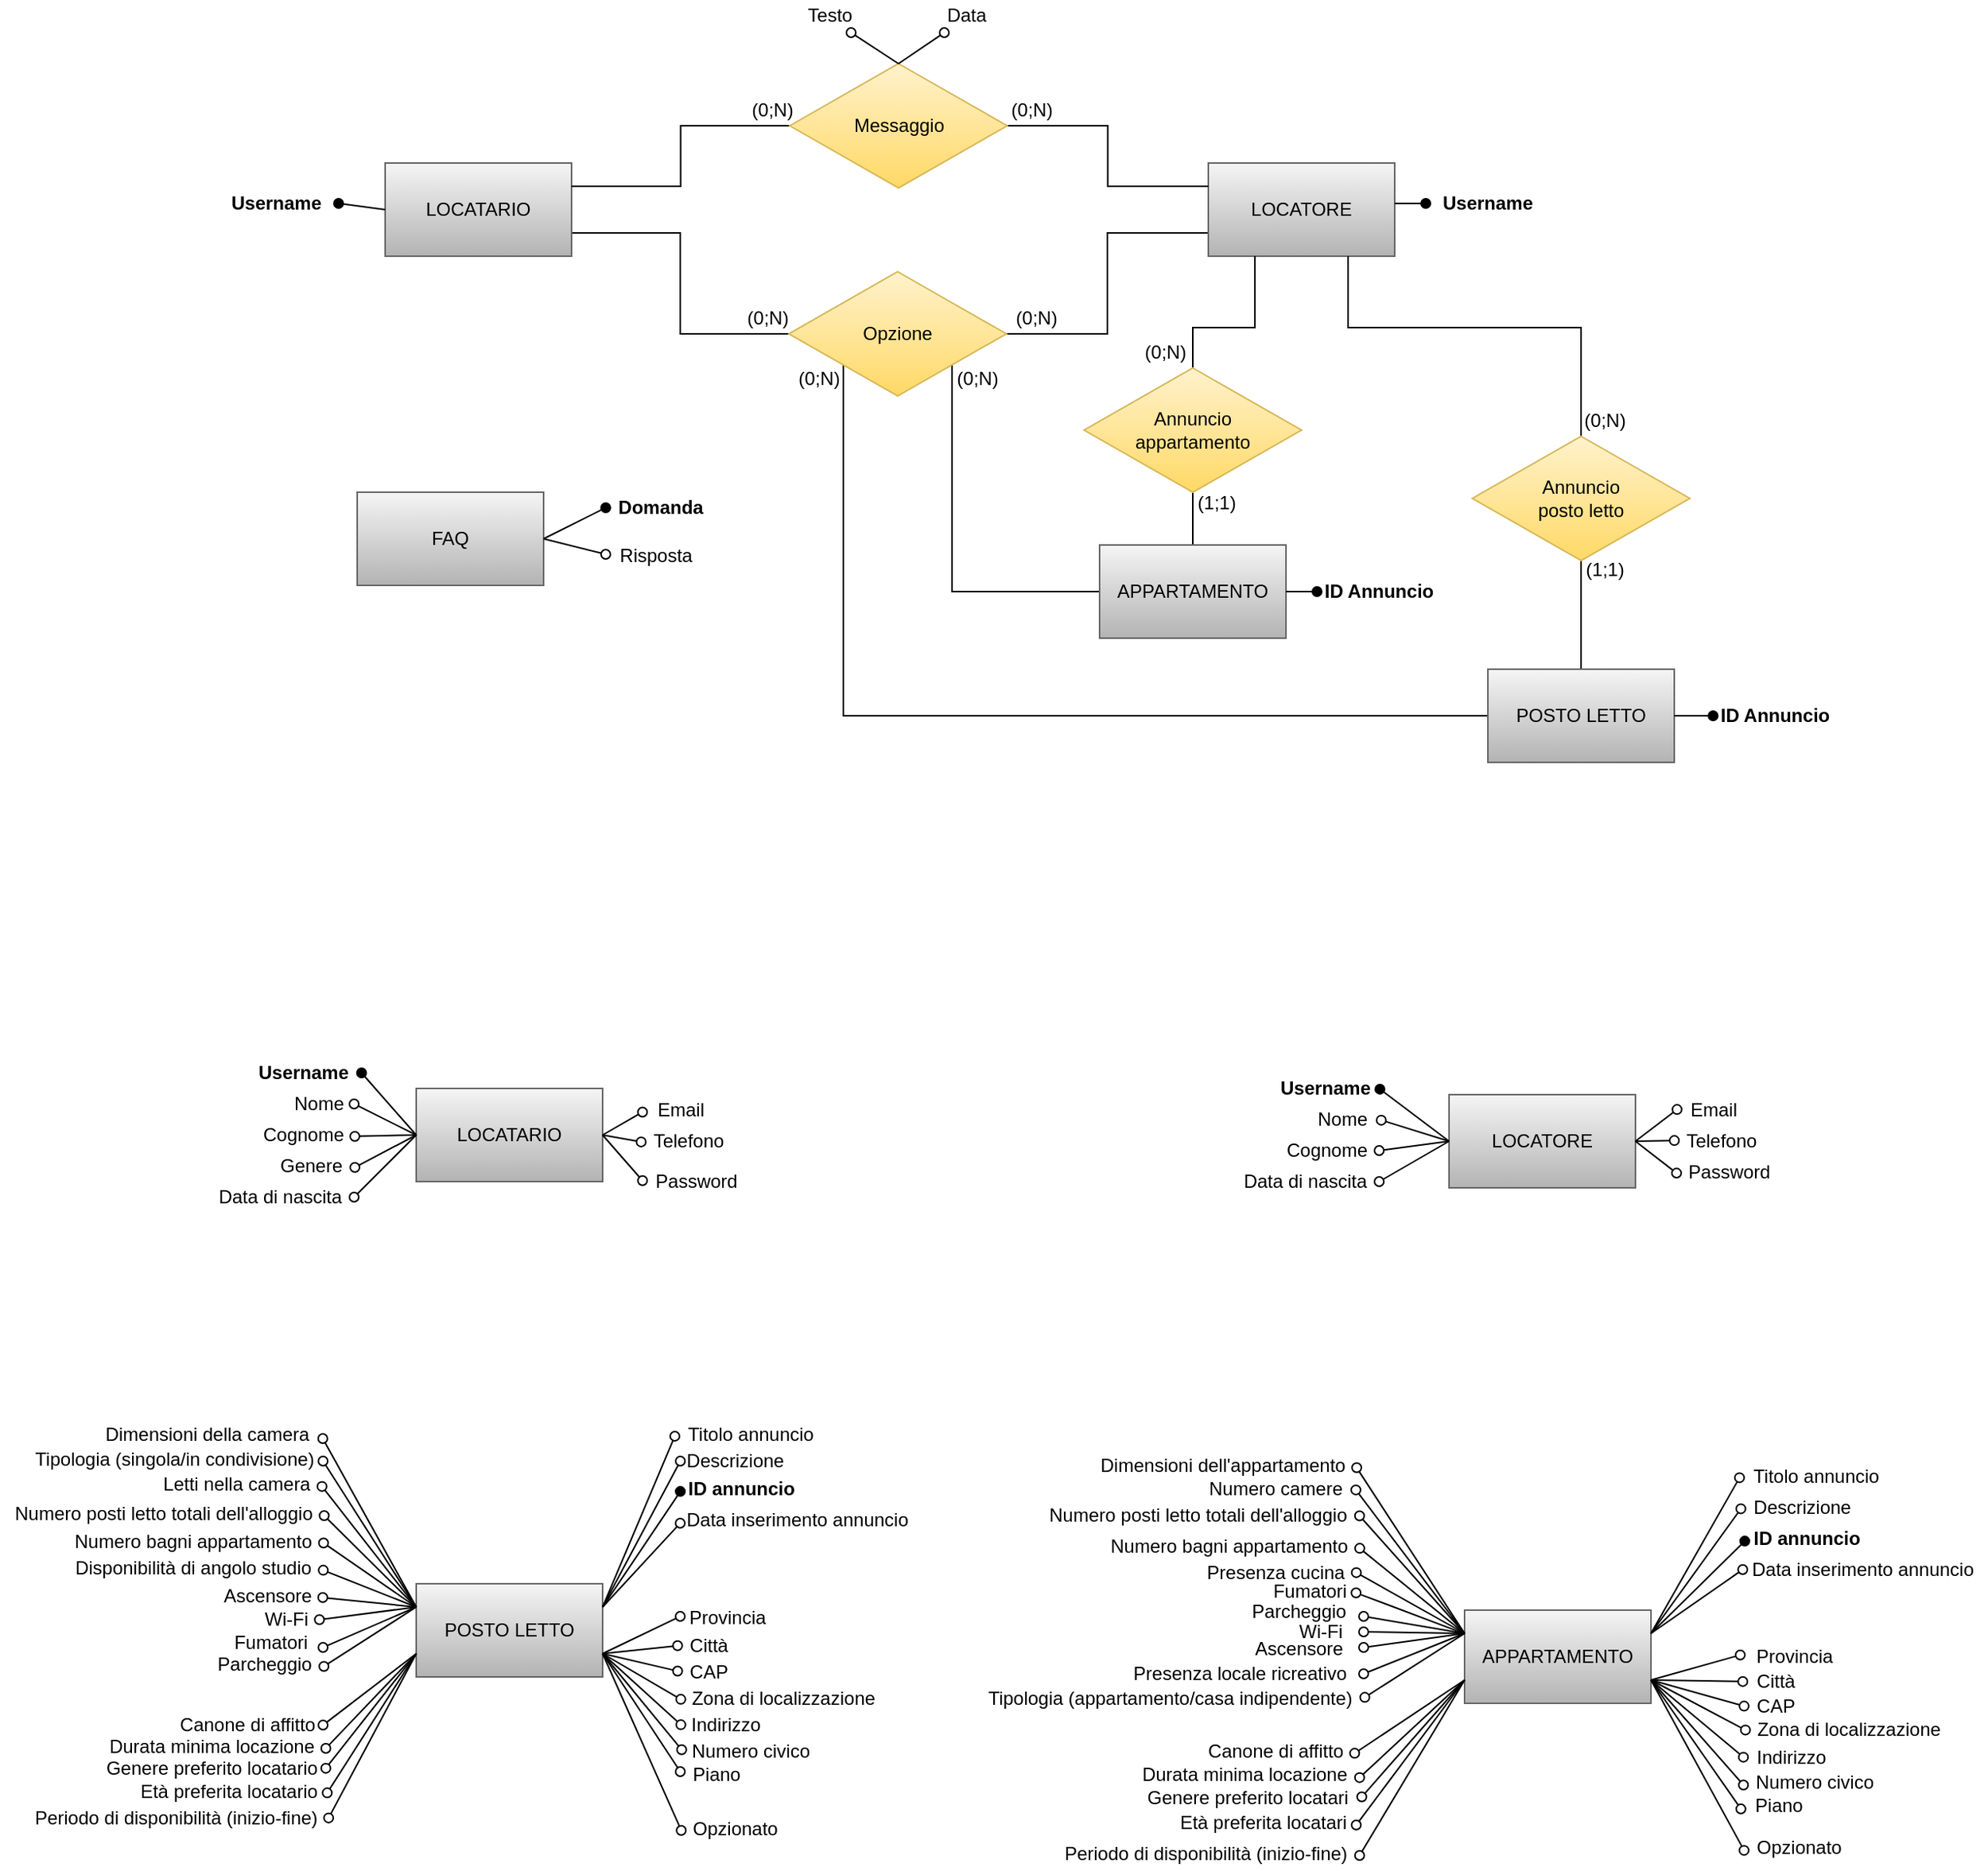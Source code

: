 <mxfile version="17.4.2" type="device"><diagram id="O3zKpDQ2nNEQrpeJruWH" name="Pagina-1"><mxGraphModel dx="4246" dy="725" grid="1" gridSize="10" guides="1" tooltips="1" connect="1" arrows="1" fold="1" page="1" pageScale="1" pageWidth="3300" pageHeight="4681" math="0" shadow="0"><root><mxCell id="0"/><mxCell id="1" parent="0"/><mxCell id="C7hE1TcIRQqq_KR0mx07-32" style="edgeStyle=orthogonalEdgeStyle;rounded=0;orthogonalLoop=1;jettySize=auto;html=1;entryX=0;entryY=0.5;entryDx=0;entryDy=0;endArrow=none;endFill=0;exitX=1;exitY=0.75;exitDx=0;exitDy=0;" parent="1" source="C7hE1TcIRQqq_KR0mx07-1" target="C7hE1TcIRQqq_KR0mx07-29" edge="1"><mxGeometry relative="1" as="geometry"/></mxCell><mxCell id="C7hE1TcIRQqq_KR0mx07-1" value="LOCATARIO" style="rounded=0;whiteSpace=wrap;html=1;fillColor=#f5f5f5;gradientColor=#b3b3b3;strokeColor=#666666;" parent="1" vertex="1"><mxGeometry x="-1360" y="594" width="120" height="60" as="geometry"/></mxCell><mxCell id="C7hE1TcIRQqq_KR0mx07-3" value="" style="endArrow=oval;html=1;rounded=0;exitX=0;exitY=0.5;exitDx=0;exitDy=0;endFill=1;" parent="1" source="C7hE1TcIRQqq_KR0mx07-1" edge="1"><mxGeometry width="50" height="50" relative="1" as="geometry"><mxPoint x="-1480" y="730" as="sourcePoint"/><mxPoint x="-1390" y="620" as="targetPoint"/></mxGeometry></mxCell><mxCell id="C7hE1TcIRQqq_KR0mx07-4" value="Username" style="text;html=1;strokeColor=none;fillColor=none;align=center;verticalAlign=middle;whiteSpace=wrap;rounded=0;fontStyle=1" parent="1" vertex="1"><mxGeometry x="-1460" y="605" width="60" height="30" as="geometry"/></mxCell><mxCell id="C7hE1TcIRQqq_KR0mx07-30" style="edgeStyle=orthogonalEdgeStyle;rounded=0;orthogonalLoop=1;jettySize=auto;html=1;entryX=1;entryY=0.5;entryDx=0;entryDy=0;endArrow=none;endFill=0;exitX=0;exitY=0.75;exitDx=0;exitDy=0;" parent="1" source="C7hE1TcIRQqq_KR0mx07-7" target="C7hE1TcIRQqq_KR0mx07-29" edge="1"><mxGeometry relative="1" as="geometry"/></mxCell><mxCell id="C7hE1TcIRQqq_KR0mx07-7" value="LOCATORE" style="rounded=0;whiteSpace=wrap;html=1;fillColor=#f5f5f5;gradientColor=#b3b3b3;strokeColor=#666666;" parent="1" vertex="1"><mxGeometry x="-830" y="594" width="120" height="60" as="geometry"/></mxCell><mxCell id="C7hE1TcIRQqq_KR0mx07-40" style="edgeStyle=orthogonalEdgeStyle;rounded=0;orthogonalLoop=1;jettySize=auto;html=1;entryX=0.5;entryY=1;entryDx=0;entryDy=0;endArrow=none;endFill=0;" parent="1" source="C7hE1TcIRQqq_KR0mx07-8" target="C7hE1TcIRQqq_KR0mx07-38" edge="1"><mxGeometry relative="1" as="geometry"/></mxCell><mxCell id="C7hE1TcIRQqq_KR0mx07-57" style="edgeStyle=orthogonalEdgeStyle;rounded=0;orthogonalLoop=1;jettySize=auto;html=1;entryX=1;entryY=1;entryDx=0;entryDy=0;endArrow=none;endFill=0;" parent="1" source="C7hE1TcIRQqq_KR0mx07-8" target="C7hE1TcIRQqq_KR0mx07-29" edge="1"><mxGeometry relative="1" as="geometry"/></mxCell><mxCell id="C7hE1TcIRQqq_KR0mx07-8" value="APPARTAMENTO" style="rounded=0;whiteSpace=wrap;html=1;fillColor=#f5f5f5;gradientColor=#b3b3b3;strokeColor=#666666;" parent="1" vertex="1"><mxGeometry x="-900" y="840" width="120" height="60" as="geometry"/></mxCell><mxCell id="C7hE1TcIRQqq_KR0mx07-41" style="edgeStyle=orthogonalEdgeStyle;rounded=0;orthogonalLoop=1;jettySize=auto;html=1;entryX=0.5;entryY=1;entryDx=0;entryDy=0;endArrow=none;endFill=0;" parent="1" source="C7hE1TcIRQqq_KR0mx07-9" target="C7hE1TcIRQqq_KR0mx07-39" edge="1"><mxGeometry relative="1" as="geometry"/></mxCell><mxCell id="C7hE1TcIRQqq_KR0mx07-56" style="edgeStyle=orthogonalEdgeStyle;rounded=0;orthogonalLoop=1;jettySize=auto;html=1;entryX=0;entryY=1;entryDx=0;entryDy=0;endArrow=none;endFill=0;" parent="1" source="C7hE1TcIRQqq_KR0mx07-9" target="C7hE1TcIRQqq_KR0mx07-29" edge="1"><mxGeometry relative="1" as="geometry"/></mxCell><mxCell id="C7hE1TcIRQqq_KR0mx07-9" value="POSTO LETTO" style="rounded=0;whiteSpace=wrap;html=1;fillColor=#f5f5f5;gradientColor=#b3b3b3;strokeColor=#666666;" parent="1" vertex="1"><mxGeometry x="-650" y="920" width="120" height="60" as="geometry"/></mxCell><mxCell id="C7hE1TcIRQqq_KR0mx07-11" value="FAQ" style="rounded=0;whiteSpace=wrap;html=1;fillColor=#f5f5f5;gradientColor=#b3b3b3;strokeColor=#666666;" parent="1" vertex="1"><mxGeometry x="-1378" y="806" width="120" height="60" as="geometry"/></mxCell><mxCell id="C7hE1TcIRQqq_KR0mx07-12" value="" style="endArrow=oval;html=1;rounded=0;exitX=1;exitY=0.5;exitDx=0;exitDy=0;endFill=1;" parent="1" edge="1"><mxGeometry width="50" height="50" relative="1" as="geometry"><mxPoint x="-710" y="620" as="sourcePoint"/><mxPoint x="-690" y="620" as="targetPoint"/></mxGeometry></mxCell><mxCell id="C7hE1TcIRQqq_KR0mx07-13" value="Username" style="text;html=1;strokeColor=none;fillColor=none;align=center;verticalAlign=middle;whiteSpace=wrap;rounded=0;fontStyle=1" parent="1" vertex="1"><mxGeometry x="-680" y="605" width="60" height="30" as="geometry"/></mxCell><mxCell id="C7hE1TcIRQqq_KR0mx07-29" value="Opzione" style="rhombus;whiteSpace=wrap;html=1;fillColor=#fff2cc;gradientColor=#ffd966;strokeColor=#d6b656;" parent="1" vertex="1"><mxGeometry x="-1100" y="664" width="140" height="80" as="geometry"/></mxCell><mxCell id="C7hE1TcIRQqq_KR0mx07-43" style="edgeStyle=orthogonalEdgeStyle;rounded=0;orthogonalLoop=1;jettySize=auto;html=1;entryX=0.25;entryY=1;entryDx=0;entryDy=0;endArrow=none;endFill=0;exitX=0.5;exitY=0;exitDx=0;exitDy=0;" parent="1" source="C7hE1TcIRQqq_KR0mx07-38" target="C7hE1TcIRQqq_KR0mx07-7" edge="1"><mxGeometry relative="1" as="geometry"><Array as="points"><mxPoint x="-840" y="700"/><mxPoint x="-800" y="700"/></Array></mxGeometry></mxCell><mxCell id="C7hE1TcIRQqq_KR0mx07-38" value="Annuncio&lt;br&gt;appartamento" style="rhombus;whiteSpace=wrap;html=1;fillColor=#fff2cc;gradientColor=#ffd966;strokeColor=#d6b656;" parent="1" vertex="1"><mxGeometry x="-910" y="726" width="140" height="80" as="geometry"/></mxCell><mxCell id="C7hE1TcIRQqq_KR0mx07-42" style="edgeStyle=orthogonalEdgeStyle;rounded=0;orthogonalLoop=1;jettySize=auto;html=1;entryX=0.75;entryY=1;entryDx=0;entryDy=0;endArrow=none;endFill=0;" parent="1" source="C7hE1TcIRQqq_KR0mx07-39" target="C7hE1TcIRQqq_KR0mx07-7" edge="1"><mxGeometry relative="1" as="geometry"><Array as="points"><mxPoint x="-590" y="700"/><mxPoint x="-740" y="700"/></Array></mxGeometry></mxCell><mxCell id="C7hE1TcIRQqq_KR0mx07-39" value="Annuncio&lt;br&gt;posto letto" style="rhombus;whiteSpace=wrap;html=1;fillColor=#fff2cc;gradientColor=#ffd966;strokeColor=#d6b656;" parent="1" vertex="1"><mxGeometry x="-660" y="770" width="140" height="80" as="geometry"/></mxCell><mxCell id="C7hE1TcIRQqq_KR0mx07-54" value="(0;N)" style="text;html=1;align=center;verticalAlign=middle;resizable=0;points=[];autosize=1;strokeColor=none;fillColor=none;" parent="1" vertex="1"><mxGeometry x="-1134.5" y="684" width="40" height="20" as="geometry"/></mxCell><mxCell id="C7hE1TcIRQqq_KR0mx07-55" value="(0;N)" style="text;html=1;align=center;verticalAlign=middle;resizable=0;points=[];autosize=1;strokeColor=none;fillColor=none;" parent="1" vertex="1"><mxGeometry x="-961.5" y="684" width="40" height="20" as="geometry"/></mxCell><mxCell id="C7hE1TcIRQqq_KR0mx07-58" value="(0;N)" style="text;html=1;align=center;verticalAlign=middle;resizable=0;points=[];autosize=1;strokeColor=none;fillColor=none;" parent="1" vertex="1"><mxGeometry x="-999.5" y="723" width="40" height="20" as="geometry"/></mxCell><mxCell id="C7hE1TcIRQqq_KR0mx07-59" value="(0;N)" style="text;html=1;align=center;verticalAlign=middle;resizable=0;points=[];autosize=1;strokeColor=none;fillColor=none;" parent="1" vertex="1"><mxGeometry x="-1101.5" y="723" width="40" height="20" as="geometry"/></mxCell><mxCell id="C7hE1TcIRQqq_KR0mx07-60" value="(1;1)" style="text;html=1;align=center;verticalAlign=middle;resizable=0;points=[];autosize=1;strokeColor=none;fillColor=none;" parent="1" vertex="1"><mxGeometry x="-845" y="803" width="40" height="20" as="geometry"/></mxCell><mxCell id="C7hE1TcIRQqq_KR0mx07-61" value="(1;1)" style="text;html=1;align=center;verticalAlign=middle;resizable=0;points=[];autosize=1;strokeColor=none;fillColor=none;" parent="1" vertex="1"><mxGeometry x="-595" y="846" width="40" height="20" as="geometry"/></mxCell><mxCell id="C7hE1TcIRQqq_KR0mx07-62" value="(0;N)" style="text;html=1;align=center;verticalAlign=middle;resizable=0;points=[];autosize=1;strokeColor=none;fillColor=none;" parent="1" vertex="1"><mxGeometry x="-595" y="750" width="40" height="20" as="geometry"/></mxCell><mxCell id="C7hE1TcIRQqq_KR0mx07-63" value="(0;N)" style="text;html=1;align=center;verticalAlign=middle;resizable=0;points=[];autosize=1;strokeColor=none;fillColor=none;" parent="1" vertex="1"><mxGeometry x="-878" y="706" width="40" height="20" as="geometry"/></mxCell><mxCell id="C7hE1TcIRQqq_KR0mx07-64" value="LOCATARIO" style="rounded=0;whiteSpace=wrap;html=1;fillColor=#f5f5f5;gradientColor=#b3b3b3;strokeColor=#666666;" parent="1" vertex="1"><mxGeometry x="-1340" y="1190" width="120" height="60" as="geometry"/></mxCell><mxCell id="C7hE1TcIRQqq_KR0mx07-65" value="Username" style="text;html=1;align=center;verticalAlign=middle;resizable=0;points=[];autosize=1;strokeColor=none;fillColor=none;fontStyle=1" parent="1" vertex="1"><mxGeometry x="-1448" y="1170" width="70" height="20" as="geometry"/></mxCell><mxCell id="C7hE1TcIRQqq_KR0mx07-66" value="Nome" style="text;html=1;align=center;verticalAlign=middle;resizable=0;points=[];autosize=1;strokeColor=none;fillColor=none;" parent="1" vertex="1"><mxGeometry x="-1428" y="1190" width="50" height="20" as="geometry"/></mxCell><mxCell id="C7hE1TcIRQqq_KR0mx07-67" value="Cognome" style="text;html=1;align=center;verticalAlign=middle;resizable=0;points=[];autosize=1;strokeColor=none;fillColor=none;" parent="1" vertex="1"><mxGeometry x="-1448" y="1210" width="70" height="20" as="geometry"/></mxCell><mxCell id="C7hE1TcIRQqq_KR0mx07-68" value="Data di nascita" style="text;html=1;align=center;verticalAlign=middle;resizable=0;points=[];autosize=1;strokeColor=none;fillColor=none;" parent="1" vertex="1"><mxGeometry x="-1478" y="1250" width="100" height="20" as="geometry"/></mxCell><mxCell id="C7hE1TcIRQqq_KR0mx07-69" value="Genere" style="text;html=1;align=center;verticalAlign=middle;resizable=0;points=[];autosize=1;strokeColor=none;fillColor=none;" parent="1" vertex="1"><mxGeometry x="-1438" y="1230" width="60" height="20" as="geometry"/></mxCell><mxCell id="C7hE1TcIRQqq_KR0mx07-70" value="Email" style="text;html=1;align=center;verticalAlign=middle;resizable=0;points=[];autosize=1;strokeColor=none;fillColor=none;" parent="1" vertex="1"><mxGeometry x="-1195" y="1194" width="50" height="20" as="geometry"/></mxCell><mxCell id="C7hE1TcIRQqq_KR0mx07-71" value="Telefono" style="text;html=1;align=center;verticalAlign=middle;resizable=0;points=[];autosize=1;strokeColor=none;fillColor=none;" parent="1" vertex="1"><mxGeometry x="-1195" y="1214" width="60" height="20" as="geometry"/></mxCell><mxCell id="C7hE1TcIRQqq_KR0mx07-72" value="LOCATORE" style="rounded=0;whiteSpace=wrap;html=1;fillColor=#f5f5f5;gradientColor=#b3b3b3;strokeColor=#666666;" parent="1" vertex="1"><mxGeometry x="-675" y="1194" width="120" height="60" as="geometry"/></mxCell><mxCell id="C7hE1TcIRQqq_KR0mx07-73" value="Username" style="text;html=1;align=center;verticalAlign=middle;resizable=0;points=[];autosize=1;strokeColor=none;fillColor=none;fontStyle=1" parent="1" vertex="1"><mxGeometry x="-790" y="1180" width="70" height="20" as="geometry"/></mxCell><mxCell id="C7hE1TcIRQqq_KR0mx07-74" value="Nome" style="text;html=1;align=center;verticalAlign=middle;resizable=0;points=[];autosize=1;strokeColor=none;fillColor=none;" parent="1" vertex="1"><mxGeometry x="-769" y="1200" width="50" height="20" as="geometry"/></mxCell><mxCell id="C7hE1TcIRQqq_KR0mx07-75" value="Cognome" style="text;html=1;align=center;verticalAlign=middle;resizable=0;points=[];autosize=1;strokeColor=none;fillColor=none;" parent="1" vertex="1"><mxGeometry x="-789" y="1220" width="70" height="20" as="geometry"/></mxCell><mxCell id="C7hE1TcIRQqq_KR0mx07-76" value="Data di nascita" style="text;html=1;align=center;verticalAlign=middle;resizable=0;points=[];autosize=1;strokeColor=none;fillColor=none;" parent="1" vertex="1"><mxGeometry x="-818" y="1240" width="100" height="20" as="geometry"/></mxCell><mxCell id="C7hE1TcIRQqq_KR0mx07-78" value="Email" style="text;html=1;align=center;verticalAlign=middle;resizable=0;points=[];autosize=1;strokeColor=none;fillColor=none;" parent="1" vertex="1"><mxGeometry x="-530" y="1194" width="50" height="20" as="geometry"/></mxCell><mxCell id="C7hE1TcIRQqq_KR0mx07-79" value="Telefono" style="text;html=1;align=center;verticalAlign=middle;resizable=0;points=[];autosize=1;strokeColor=none;fillColor=none;" parent="1" vertex="1"><mxGeometry x="-530" y="1214" width="60" height="20" as="geometry"/></mxCell><mxCell id="C7hE1TcIRQqq_KR0mx07-80" value="POSTO LETTO" style="rounded=0;whiteSpace=wrap;html=1;fillColor=#f5f5f5;gradientColor=#b3b3b3;strokeColor=#666666;" parent="1" vertex="1"><mxGeometry x="-1340" y="1509" width="120" height="60" as="geometry"/></mxCell><mxCell id="C7hE1TcIRQqq_KR0mx07-81" value="Descrizione" style="text;html=1;align=center;verticalAlign=middle;resizable=0;points=[];autosize=1;strokeColor=none;fillColor=none;" parent="1" vertex="1"><mxGeometry x="-1175" y="1420" width="80" height="20" as="geometry"/></mxCell><mxCell id="C7hE1TcIRQqq_KR0mx07-84" value="Zona di localizzazione" style="text;html=1;align=center;verticalAlign=middle;resizable=0;points=[];autosize=1;strokeColor=none;fillColor=none;" parent="1" vertex="1"><mxGeometry x="-1169" y="1573" width="130" height="20" as="geometry"/></mxCell><mxCell id="C7hE1TcIRQqq_KR0mx07-85" value="Tipologia (singola/in condivisione)" style="text;html=1;align=center;verticalAlign=middle;resizable=0;points=[];autosize=1;strokeColor=none;fillColor=none;" parent="1" vertex="1"><mxGeometry x="-1596" y="1419" width="200" height="20" as="geometry"/></mxCell><mxCell id="C7hE1TcIRQqq_KR0mx07-87" value="Titolo annuncio" style="text;html=1;align=center;verticalAlign=middle;resizable=0;points=[];autosize=1;strokeColor=none;fillColor=none;" parent="1" vertex="1"><mxGeometry x="-1175" y="1403" width="100" height="20" as="geometry"/></mxCell><mxCell id="C7hE1TcIRQqq_KR0mx07-88" value="Canone di affitto" style="text;html=1;align=center;verticalAlign=middle;resizable=0;points=[];autosize=1;strokeColor=none;fillColor=none;" parent="1" vertex="1"><mxGeometry x="-1499" y="1590" width="100" height="20" as="geometry"/></mxCell><mxCell id="C7hE1TcIRQqq_KR0mx07-89" value="Periodo di disponibilità (inizio-fine)" style="text;html=1;align=center;verticalAlign=middle;resizable=0;points=[];autosize=1;strokeColor=none;fillColor=none;" parent="1" vertex="1"><mxGeometry x="-1595" y="1650" width="200" height="20" as="geometry"/></mxCell><mxCell id="C7hE1TcIRQqq_KR0mx07-90" value="Durata minima locazione" style="text;html=1;align=center;verticalAlign=middle;resizable=0;points=[];autosize=1;strokeColor=none;fillColor=none;" parent="1" vertex="1"><mxGeometry x="-1547" y="1604" width="150" height="20" as="geometry"/></mxCell><mxCell id="C7hE1TcIRQqq_KR0mx07-91" value="Genere preferito locatario" style="text;html=1;align=center;verticalAlign=middle;resizable=0;points=[];autosize=1;strokeColor=none;fillColor=none;" parent="1" vertex="1"><mxGeometry x="-1547" y="1618" width="150" height="20" as="geometry"/></mxCell><mxCell id="C7hE1TcIRQqq_KR0mx07-92" value="Età preferita locatario" style="text;html=1;align=center;verticalAlign=middle;resizable=0;points=[];autosize=1;strokeColor=none;fillColor=none;" parent="1" vertex="1"><mxGeometry x="-1526" y="1633" width="130" height="20" as="geometry"/></mxCell><mxCell id="C7hE1TcIRQqq_KR0mx07-93" value="Fumatori" style="text;html=1;align=center;verticalAlign=middle;resizable=0;points=[];autosize=1;strokeColor=none;fillColor=none;" parent="1" vertex="1"><mxGeometry x="-1464" y="1537" width="60" height="20" as="geometry"/></mxCell><mxCell id="C7hE1TcIRQqq_KR0mx07-94" value="Piano" style="text;html=1;align=center;verticalAlign=middle;resizable=0;points=[];autosize=1;strokeColor=none;fillColor=none;" parent="1" vertex="1"><mxGeometry x="-1172" y="1622" width="50" height="20" as="geometry"/></mxCell><mxCell id="C7hE1TcIRQqq_KR0mx07-95" value="Numero bagni appartamento" style="text;html=1;align=center;verticalAlign=middle;resizable=0;points=[];autosize=1;strokeColor=none;fillColor=none;" parent="1" vertex="1"><mxGeometry x="-1569" y="1472" width="170" height="20" as="geometry"/></mxCell><mxCell id="C7hE1TcIRQqq_KR0mx07-98" value="Parcheggio" style="text;html=1;align=center;verticalAlign=middle;resizable=0;points=[];autosize=1;strokeColor=none;fillColor=none;" parent="1" vertex="1"><mxGeometry x="-1478" y="1551" width="80" height="20" as="geometry"/></mxCell><mxCell id="C7hE1TcIRQqq_KR0mx07-99" value="Ascensore" style="text;html=1;align=center;verticalAlign=middle;resizable=0;points=[];autosize=1;strokeColor=none;fillColor=none;" parent="1" vertex="1"><mxGeometry x="-1471" y="1507" width="70" height="20" as="geometry"/></mxCell><mxCell id="C7hE1TcIRQqq_KR0mx07-100" value="Città" style="text;html=1;align=center;verticalAlign=middle;resizable=0;points=[];autosize=1;strokeColor=none;fillColor=none;" parent="1" vertex="1"><mxGeometry x="-1172" y="1539" width="40" height="20" as="geometry"/></mxCell><mxCell id="C7hE1TcIRQqq_KR0mx07-101" value="CAP" style="text;html=1;align=center;verticalAlign=middle;resizable=0;points=[];autosize=1;strokeColor=none;fillColor=none;" parent="1" vertex="1"><mxGeometry x="-1172" y="1556" width="40" height="20" as="geometry"/></mxCell><mxCell id="C7hE1TcIRQqq_KR0mx07-102" value="Provincia" style="text;html=1;align=center;verticalAlign=middle;resizable=0;points=[];autosize=1;strokeColor=none;fillColor=none;" parent="1" vertex="1"><mxGeometry x="-1175" y="1521" width="70" height="20" as="geometry"/></mxCell><mxCell id="C7hE1TcIRQqq_KR0mx07-103" value="Indirizzo" style="text;html=1;align=center;verticalAlign=middle;resizable=0;points=[];autosize=1;strokeColor=none;fillColor=none;" parent="1" vertex="1"><mxGeometry x="-1171" y="1590" width="60" height="20" as="geometry"/></mxCell><mxCell id="C7hE1TcIRQqq_KR0mx07-104" value="Numero civico" style="text;html=1;align=center;verticalAlign=middle;resizable=0;points=[];autosize=1;strokeColor=none;fillColor=none;" parent="1" vertex="1"><mxGeometry x="-1170" y="1607" width="90" height="20" as="geometry"/></mxCell><mxCell id="C7hE1TcIRQqq_KR0mx07-105" value="Data inserimento annuncio" style="text;html=1;align=center;verticalAlign=middle;resizable=0;points=[];autosize=1;strokeColor=none;fillColor=none;" parent="1" vertex="1"><mxGeometry x="-1175" y="1458" width="160" height="20" as="geometry"/></mxCell><mxCell id="C7hE1TcIRQqq_KR0mx07-106" value="Dimensioni della camera" style="text;html=1;align=center;verticalAlign=middle;resizable=0;points=[];autosize=1;strokeColor=none;fillColor=none;" parent="1" vertex="1"><mxGeometry x="-1550" y="1403" width="150" height="20" as="geometry"/></mxCell><mxCell id="C7hE1TcIRQqq_KR0mx07-107" value="Numero posti letto totali dell'alloggio" style="text;html=1;align=center;verticalAlign=middle;resizable=0;points=[];autosize=1;strokeColor=none;fillColor=none;" parent="1" vertex="1"><mxGeometry x="-1608" y="1454" width="210" height="20" as="geometry"/></mxCell><mxCell id="C7hE1TcIRQqq_KR0mx07-108" value="Letti nella camera" style="text;html=1;align=center;verticalAlign=middle;resizable=0;points=[];autosize=1;strokeColor=none;fillColor=none;" parent="1" vertex="1"><mxGeometry x="-1511" y="1435" width="110" height="20" as="geometry"/></mxCell><mxCell id="C7hE1TcIRQqq_KR0mx07-109" value="Disponibilità di angolo studio" style="text;html=1;align=center;verticalAlign=middle;resizable=0;points=[];autosize=1;strokeColor=none;fillColor=none;" parent="1" vertex="1"><mxGeometry x="-1569" y="1489" width="170" height="20" as="geometry"/></mxCell><mxCell id="C7hE1TcIRQqq_KR0mx07-110" value="Wi-Fi" style="text;html=1;align=center;verticalAlign=middle;resizable=0;points=[];autosize=1;strokeColor=none;fillColor=none;" parent="1" vertex="1"><mxGeometry x="-1444" y="1522" width="40" height="20" as="geometry"/></mxCell><mxCell id="C7hE1TcIRQqq_KR0mx07-111" value="&lt;b&gt;ID annuncio&lt;/b&gt;" style="text;html=1;align=center;verticalAlign=middle;resizable=0;points=[];autosize=1;strokeColor=none;fillColor=none;" parent="1" vertex="1"><mxGeometry x="-1171" y="1438" width="80" height="20" as="geometry"/></mxCell><mxCell id="C7hE1TcIRQqq_KR0mx07-112" value="APPARTAMENTO" style="rounded=0;whiteSpace=wrap;html=1;fillColor=#f5f5f5;gradientColor=#b3b3b3;strokeColor=#666666;" parent="1" vertex="1"><mxGeometry x="-665" y="1526" width="120" height="60" as="geometry"/></mxCell><mxCell id="C7hE1TcIRQqq_KR0mx07-113" value="Descrizione" style="text;html=1;align=center;verticalAlign=middle;resizable=0;points=[];autosize=1;strokeColor=none;fillColor=none;" parent="1" vertex="1"><mxGeometry x="-488" y="1450" width="80" height="20" as="geometry"/></mxCell><mxCell id="C7hE1TcIRQqq_KR0mx07-114" value="Titolo annuncio" style="text;html=1;align=center;verticalAlign=middle;resizable=0;points=[];autosize=1;strokeColor=none;fillColor=none;" parent="1" vertex="1"><mxGeometry x="-489" y="1430" width="100" height="20" as="geometry"/></mxCell><mxCell id="C7hE1TcIRQqq_KR0mx07-115" value="&lt;b&gt;ID annuncio&lt;/b&gt;" style="text;html=1;align=center;verticalAlign=middle;resizable=0;points=[];autosize=1;strokeColor=none;fillColor=none;" parent="1" vertex="1"><mxGeometry x="-485" y="1470" width="80" height="20" as="geometry"/></mxCell><mxCell id="C7hE1TcIRQqq_KR0mx07-118" value="Canone di affitto" style="text;html=1;align=center;verticalAlign=middle;resizable=0;points=[];autosize=1;strokeColor=none;fillColor=none;" parent="1" vertex="1"><mxGeometry x="-837" y="1607" width="100" height="20" as="geometry"/></mxCell><mxCell id="C7hE1TcIRQqq_KR0mx07-119" value="Periodo di disponibilità (inizio-fine)" style="text;html=1;align=center;verticalAlign=middle;resizable=0;points=[];autosize=1;strokeColor=none;fillColor=none;" parent="1" vertex="1"><mxGeometry x="-932" y="1673" width="200" height="20" as="geometry"/></mxCell><mxCell id="C7hE1TcIRQqq_KR0mx07-120" value="Durata minima locazione" style="text;html=1;align=center;verticalAlign=middle;resizable=0;points=[];autosize=1;strokeColor=none;fillColor=none;" parent="1" vertex="1"><mxGeometry x="-882" y="1622" width="150" height="20" as="geometry"/></mxCell><mxCell id="C7hE1TcIRQqq_KR0mx07-121" value="Genere preferito locatari" style="text;html=1;align=center;verticalAlign=middle;resizable=0;points=[];autosize=1;strokeColor=none;fillColor=none;" parent="1" vertex="1"><mxGeometry x="-880" y="1637" width="150" height="20" as="geometry"/></mxCell><mxCell id="C7hE1TcIRQqq_KR0mx07-122" value="Età preferita locatari" style="text;html=1;align=center;verticalAlign=middle;resizable=0;points=[];autosize=1;strokeColor=none;fillColor=none;" parent="1" vertex="1"><mxGeometry x="-855" y="1653" width="120" height="20" as="geometry"/></mxCell><mxCell id="C7hE1TcIRQqq_KR0mx07-123" value="Fumatori" style="text;html=1;align=center;verticalAlign=middle;resizable=0;points=[];autosize=1;strokeColor=none;fillColor=none;" parent="1" vertex="1"><mxGeometry x="-795" y="1504" width="60" height="20" as="geometry"/></mxCell><mxCell id="C7hE1TcIRQqq_KR0mx07-124" value="Numero posti letto totali dell'alloggio" style="text;html=1;align=center;verticalAlign=middle;resizable=0;points=[];autosize=1;strokeColor=none;fillColor=none;" parent="1" vertex="1"><mxGeometry x="-942" y="1455" width="210" height="20" as="geometry"/></mxCell><mxCell id="C7hE1TcIRQqq_KR0mx07-125" value="Numero camere" style="text;html=1;align=center;verticalAlign=middle;resizable=0;points=[];autosize=1;strokeColor=none;fillColor=none;" parent="1" vertex="1"><mxGeometry x="-837" y="1438" width="100" height="20" as="geometry"/></mxCell><mxCell id="C7hE1TcIRQqq_KR0mx07-126" value="Piano" style="text;html=1;align=center;verticalAlign=middle;resizable=0;points=[];autosize=1;strokeColor=none;fillColor=none;" parent="1" vertex="1"><mxGeometry x="-488" y="1642" width="50" height="20" as="geometry"/></mxCell><mxCell id="C7hE1TcIRQqq_KR0mx07-127" value="Numero bagni appartamento" style="text;html=1;align=center;verticalAlign=middle;resizable=0;points=[];autosize=1;strokeColor=none;fillColor=none;" parent="1" vertex="1"><mxGeometry x="-902" y="1475" width="170" height="20" as="geometry"/></mxCell><mxCell id="C7hE1TcIRQqq_KR0mx07-128" value="Ascensore" style="text;html=1;align=center;verticalAlign=middle;resizable=0;points=[];autosize=1;strokeColor=none;fillColor=none;" parent="1" vertex="1"><mxGeometry x="-807" y="1541" width="70" height="20" as="geometry"/></mxCell><mxCell id="C7hE1TcIRQqq_KR0mx07-129" value="Data inserimento annuncio" style="text;html=1;align=center;verticalAlign=middle;resizable=0;points=[];autosize=1;strokeColor=none;fillColor=none;" parent="1" vertex="1"><mxGeometry x="-489" y="1490" width="160" height="20" as="geometry"/></mxCell><mxCell id="C7hE1TcIRQqq_KR0mx07-130" value="Dimensioni dell'appartamento" style="text;html=1;align=center;verticalAlign=middle;resizable=0;points=[];autosize=1;strokeColor=none;fillColor=none;" parent="1" vertex="1"><mxGeometry x="-906" y="1423" width="170" height="20" as="geometry"/></mxCell><mxCell id="C7hE1TcIRQqq_KR0mx07-131" value="Wi-Fi" style="text;html=1;align=center;verticalAlign=middle;resizable=0;points=[];autosize=1;strokeColor=none;fillColor=none;" parent="1" vertex="1"><mxGeometry x="-778" y="1530" width="40" height="20" as="geometry"/></mxCell><mxCell id="C7hE1TcIRQqq_KR0mx07-132" value="Presenza cucina" style="text;html=1;align=center;verticalAlign=middle;resizable=0;points=[];autosize=1;strokeColor=none;fillColor=none;" parent="1" vertex="1"><mxGeometry x="-837" y="1492" width="100" height="20" as="geometry"/></mxCell><mxCell id="C7hE1TcIRQqq_KR0mx07-133" value="Presenza locale ricreativo" style="text;html=1;align=center;verticalAlign=middle;resizable=0;points=[];autosize=1;strokeColor=none;fillColor=none;" parent="1" vertex="1"><mxGeometry x="-885" y="1557" width="150" height="20" as="geometry"/></mxCell><mxCell id="C7hE1TcIRQqq_KR0mx07-134" value="Zona di localizzazione" style="text;html=1;align=center;verticalAlign=middle;resizable=0;points=[];autosize=1;strokeColor=none;fillColor=none;" parent="1" vertex="1"><mxGeometry x="-483" y="1593" width="130" height="20" as="geometry"/></mxCell><mxCell id="C7hE1TcIRQqq_KR0mx07-135" value="Città" style="text;html=1;align=center;verticalAlign=middle;resizable=0;points=[];autosize=1;strokeColor=none;fillColor=none;" parent="1" vertex="1"><mxGeometry x="-485" y="1562" width="40" height="20" as="geometry"/></mxCell><mxCell id="C7hE1TcIRQqq_KR0mx07-136" value="CAP" style="text;html=1;align=center;verticalAlign=middle;resizable=0;points=[];autosize=1;strokeColor=none;fillColor=none;" parent="1" vertex="1"><mxGeometry x="-485" y="1578" width="40" height="20" as="geometry"/></mxCell><mxCell id="C7hE1TcIRQqq_KR0mx07-137" value="Provincia" style="text;html=1;align=center;verticalAlign=middle;resizable=0;points=[];autosize=1;strokeColor=none;fillColor=none;" parent="1" vertex="1"><mxGeometry x="-488" y="1546" width="70" height="20" as="geometry"/></mxCell><mxCell id="C7hE1TcIRQqq_KR0mx07-138" value="Indirizzo" style="text;html=1;align=center;verticalAlign=middle;resizable=0;points=[];autosize=1;strokeColor=none;fillColor=none;" parent="1" vertex="1"><mxGeometry x="-485" y="1611" width="60" height="20" as="geometry"/></mxCell><mxCell id="C7hE1TcIRQqq_KR0mx07-139" value="Numero civico" style="text;html=1;align=center;verticalAlign=middle;resizable=0;points=[];autosize=1;strokeColor=none;fillColor=none;" parent="1" vertex="1"><mxGeometry x="-485" y="1627" width="90" height="20" as="geometry"/></mxCell><mxCell id="C7hE1TcIRQqq_KR0mx07-140" value="" style="endArrow=oval;html=1;rounded=0;exitX=1;exitY=0.5;exitDx=0;exitDy=0;endFill=0;" parent="1" source="C7hE1TcIRQqq_KR0mx07-11" edge="1"><mxGeometry width="50" height="50" relative="1" as="geometry"><mxPoint x="-998" y="630" as="sourcePoint"/><mxPoint x="-1218" y="846" as="targetPoint"/></mxGeometry></mxCell><mxCell id="C7hE1TcIRQqq_KR0mx07-141" value="Risposta" style="text;html=1;align=center;verticalAlign=middle;resizable=0;points=[];autosize=1;strokeColor=none;fillColor=none;" parent="1" vertex="1"><mxGeometry x="-1216" y="837" width="60" height="20" as="geometry"/></mxCell><mxCell id="C7hE1TcIRQqq_KR0mx07-142" value="" style="endArrow=oval;html=1;rounded=0;exitX=1;exitY=0.5;exitDx=0;exitDy=0;endFill=1;" parent="1" source="C7hE1TcIRQqq_KR0mx07-11" edge="1"><mxGeometry width="50" height="50" relative="1" as="geometry"><mxPoint x="-1058" y="660" as="sourcePoint"/><mxPoint x="-1218" y="816" as="targetPoint"/></mxGeometry></mxCell><mxCell id="C7hE1TcIRQqq_KR0mx07-143" value="Domanda" style="text;html=1;align=center;verticalAlign=middle;resizable=0;points=[];autosize=1;strokeColor=none;fillColor=none;fontStyle=1" parent="1" vertex="1"><mxGeometry x="-1218" y="806" width="70" height="20" as="geometry"/></mxCell><mxCell id="C7hE1TcIRQqq_KR0mx07-144" value="Tipologia (appartamento/casa indipendente)" style="text;html=1;align=center;verticalAlign=middle;resizable=0;points=[];autosize=1;strokeColor=none;fillColor=none;" parent="1" vertex="1"><mxGeometry x="-980" y="1573" width="250" height="20" as="geometry"/></mxCell><mxCell id="C7hE1TcIRQqq_KR0mx07-145" value="Opzionato" style="text;html=1;align=center;verticalAlign=middle;resizable=0;points=[];autosize=1;strokeColor=none;fillColor=none;" parent="1" vertex="1"><mxGeometry x="-1170" y="1657" width="70" height="20" as="geometry"/></mxCell><mxCell id="C7hE1TcIRQqq_KR0mx07-146" value="Opzionato" style="text;html=1;align=center;verticalAlign=middle;resizable=0;points=[];autosize=1;strokeColor=none;fillColor=none;" parent="1" vertex="1"><mxGeometry x="-485" y="1669" width="70" height="20" as="geometry"/></mxCell><mxCell id="C7hE1TcIRQqq_KR0mx07-147" value="" style="endArrow=oval;html=1;rounded=0;exitX=0;exitY=0.5;exitDx=0;exitDy=0;endFill=0;" parent="1" source="C7hE1TcIRQqq_KR0mx07-64" edge="1"><mxGeometry width="50" height="50" relative="1" as="geometry"><mxPoint x="-1540" y="820" as="sourcePoint"/><mxPoint x="-1380" y="1200" as="targetPoint"/></mxGeometry></mxCell><mxCell id="C7hE1TcIRQqq_KR0mx07-150" value="" style="endArrow=oval;html=1;rounded=0;exitX=0;exitY=0.5;exitDx=0;exitDy=0;endFill=0;entryX=0.978;entryY=0.543;entryDx=0;entryDy=0;entryPerimeter=0;" parent="1" source="C7hE1TcIRQqq_KR0mx07-64" target="C7hE1TcIRQqq_KR0mx07-67" edge="1"><mxGeometry width="50" height="50" relative="1" as="geometry"><mxPoint x="-1330" y="1230.0" as="sourcePoint"/><mxPoint x="-1370" y="1210.0" as="targetPoint"/></mxGeometry></mxCell><mxCell id="C7hE1TcIRQqq_KR0mx07-152" value="" style="endArrow=oval;html=1;rounded=0;exitX=0;exitY=0.5;exitDx=0;exitDy=0;endFill=0;entryX=0.975;entryY=0.543;entryDx=0;entryDy=0;entryPerimeter=0;" parent="1" source="C7hE1TcIRQqq_KR0mx07-64" target="C7hE1TcIRQqq_KR0mx07-69" edge="1"><mxGeometry width="50" height="50" relative="1" as="geometry"><mxPoint x="-1330" y="1230.0" as="sourcePoint"/><mxPoint x="-1369.54" y="1230.86" as="targetPoint"/></mxGeometry></mxCell><mxCell id="C7hE1TcIRQqq_KR0mx07-153" value="" style="endArrow=oval;html=1;rounded=0;endFill=0;entryX=0.98;entryY=0.5;entryDx=0;entryDy=0;entryPerimeter=0;" parent="1" target="C7hE1TcIRQqq_KR0mx07-68" edge="1"><mxGeometry width="50" height="50" relative="1" as="geometry"><mxPoint x="-1340" y="1220" as="sourcePoint"/><mxPoint x="-1369.5" y="1250.86" as="targetPoint"/></mxGeometry></mxCell><mxCell id="C7hE1TcIRQqq_KR0mx07-154" value="" style="endArrow=oval;html=1;rounded=0;exitX=1;exitY=0.5;exitDx=0;exitDy=0;endFill=0;entryX=0.014;entryY=0.561;entryDx=0;entryDy=0;entryPerimeter=0;" parent="1" source="C7hE1TcIRQqq_KR0mx07-64" target="C7hE1TcIRQqq_KR0mx07-70" edge="1"><mxGeometry width="50" height="50" relative="1" as="geometry"><mxPoint x="-1330" y="1230.0" as="sourcePoint"/><mxPoint x="-1370" y="1210.0" as="targetPoint"/></mxGeometry></mxCell><mxCell id="C7hE1TcIRQqq_KR0mx07-155" value="" style="endArrow=oval;html=1;rounded=0;exitX=1;exitY=0.5;exitDx=0;exitDy=0;endFill=0;entryX=-0.003;entryY=0.522;entryDx=0;entryDy=0;entryPerimeter=0;" parent="1" source="C7hE1TcIRQqq_KR0mx07-64" target="C7hE1TcIRQqq_KR0mx07-71" edge="1"><mxGeometry width="50" height="50" relative="1" as="geometry"><mxPoint x="-1210" y="1230.0" as="sourcePoint"/><mxPoint x="-1184.3" y="1215.22" as="targetPoint"/></mxGeometry></mxCell><mxCell id="C7hE1TcIRQqq_KR0mx07-157" value="" style="endArrow=oval;html=1;rounded=0;exitX=0;exitY=0.5;exitDx=0;exitDy=0;endFill=0;entryX=1.007;entryY=0.522;entryDx=0;entryDy=0;entryPerimeter=0;" parent="1" source="C7hE1TcIRQqq_KR0mx07-72" target="C7hE1TcIRQqq_KR0mx07-74" edge="1"><mxGeometry width="50" height="50" relative="1" as="geometry"><mxPoint x="-1210" y="1230.0" as="sourcePoint"/><mxPoint x="-1184.3" y="1215.22" as="targetPoint"/></mxGeometry></mxCell><mxCell id="C7hE1TcIRQqq_KR0mx07-158" value="" style="endArrow=oval;html=1;rounded=0;exitX=0;exitY=0.5;exitDx=0;exitDy=0;endFill=0;" parent="1" source="C7hE1TcIRQqq_KR0mx07-72" edge="1"><mxGeometry width="50" height="50" relative="1" as="geometry"><mxPoint x="-665" y="1234" as="sourcePoint"/><mxPoint x="-720" y="1230" as="targetPoint"/></mxGeometry></mxCell><mxCell id="C7hE1TcIRQqq_KR0mx07-159" value="" style="endArrow=oval;html=1;rounded=0;exitX=0;exitY=0.5;exitDx=0;exitDy=0;endFill=0;" parent="1" source="C7hE1TcIRQqq_KR0mx07-72" edge="1"><mxGeometry width="50" height="50" relative="1" as="geometry"><mxPoint x="-655" y="1244" as="sourcePoint"/><mxPoint x="-720" y="1250" as="targetPoint"/></mxGeometry></mxCell><mxCell id="C7hE1TcIRQqq_KR0mx07-160" value="" style="endArrow=oval;html=1;rounded=0;exitX=1;exitY=0.5;exitDx=0;exitDy=0;endFill=0;entryX=0.036;entryY=0.478;entryDx=0;entryDy=0;entryPerimeter=0;" parent="1" source="C7hE1TcIRQqq_KR0mx07-72" target="C7hE1TcIRQqq_KR0mx07-78" edge="1"><mxGeometry width="50" height="50" relative="1" as="geometry"><mxPoint x="-1210" y="1230.0" as="sourcePoint"/><mxPoint x="-1184.3" y="1215.22" as="targetPoint"/></mxGeometry></mxCell><mxCell id="C7hE1TcIRQqq_KR0mx07-161" value="" style="endArrow=oval;html=1;rounded=0;endFill=0;entryX=0.001;entryY=0.478;entryDx=0;entryDy=0;entryPerimeter=0;exitX=1;exitY=0.5;exitDx=0;exitDy=0;" parent="1" source="C7hE1TcIRQqq_KR0mx07-72" target="C7hE1TcIRQqq_KR0mx07-79" edge="1"><mxGeometry width="50" height="50" relative="1" as="geometry"><mxPoint x="-550" y="1220" as="sourcePoint"/><mxPoint x="-518.2" y="1219.56" as="targetPoint"/></mxGeometry></mxCell><mxCell id="C7hE1TcIRQqq_KR0mx07-162" value="" style="endArrow=oval;html=1;rounded=0;exitX=0;exitY=0.5;exitDx=0;exitDy=0;endFill=1;entryX=1.04;entryY=0.5;entryDx=0;entryDy=0;entryPerimeter=0;" parent="1" source="C7hE1TcIRQqq_KR0mx07-64" target="C7hE1TcIRQqq_KR0mx07-65" edge="1"><mxGeometry width="50" height="50" relative="1" as="geometry"><mxPoint x="-1222" y="850" as="sourcePoint"/><mxPoint x="-1182" y="830" as="targetPoint"/></mxGeometry></mxCell><mxCell id="C7hE1TcIRQqq_KR0mx07-163" value="" style="endArrow=oval;html=1;rounded=0;exitX=0;exitY=0.5;exitDx=0;exitDy=0;endFill=1;entryX=1.007;entryY=0.522;entryDx=0;entryDy=0;entryPerimeter=0;" parent="1" source="C7hE1TcIRQqq_KR0mx07-72" target="C7hE1TcIRQqq_KR0mx07-73" edge="1"><mxGeometry width="50" height="50" relative="1" as="geometry"><mxPoint x="-1330" y="1230.0" as="sourcePoint"/><mxPoint x="-1365.2" y="1190.0" as="targetPoint"/></mxGeometry></mxCell><mxCell id="C7hE1TcIRQqq_KR0mx07-164" value="" style="endArrow=oval;html=1;rounded=0;exitX=1;exitY=0.25;exitDx=0;exitDy=0;endFill=1;entryX=0.013;entryY=0.578;entryDx=0;entryDy=0;entryPerimeter=0;" parent="1" source="C7hE1TcIRQqq_KR0mx07-80" target="C7hE1TcIRQqq_KR0mx07-111" edge="1"><mxGeometry width="50" height="50" relative="1" as="geometry"><mxPoint x="-1330" y="1230.0" as="sourcePoint"/><mxPoint x="-1365.2" y="1190.0" as="targetPoint"/></mxGeometry></mxCell><mxCell id="C7hE1TcIRQqq_KR0mx07-166" value="" style="endArrow=oval;html=1;rounded=0;endFill=0;exitX=0;exitY=0.75;exitDx=0;exitDy=0;entryX=0.993;entryY=0.491;entryDx=0;entryDy=0;entryPerimeter=0;" parent="1" source="C7hE1TcIRQqq_KR0mx07-80" target="C7hE1TcIRQqq_KR0mx07-89" edge="1"><mxGeometry width="50" height="50" relative="1" as="geometry"><mxPoint x="-1330" y="1230.0" as="sourcePoint"/><mxPoint x="-1400" y="1660" as="targetPoint"/></mxGeometry></mxCell><mxCell id="C7hE1TcIRQqq_KR0mx07-167" value="" style="endArrow=oval;html=1;rounded=0;endFill=0;exitX=0;exitY=0.75;exitDx=0;exitDy=0;entryX=0.99;entryY=0.534;entryDx=0;entryDy=0;entryPerimeter=0;" parent="1" source="C7hE1TcIRQqq_KR0mx07-80" target="C7hE1TcIRQqq_KR0mx07-92" edge="1"><mxGeometry width="50" height="50" relative="1" as="geometry"><mxPoint x="-1330" y="1564" as="sourcePoint"/><mxPoint x="-1400" y="1643" as="targetPoint"/></mxGeometry></mxCell><mxCell id="C7hE1TcIRQqq_KR0mx07-168" value="" style="endArrow=oval;html=1;rounded=0;endFill=0;entryX=0.992;entryY=0.491;entryDx=0;entryDy=0;entryPerimeter=0;exitX=0;exitY=0.75;exitDx=0;exitDy=0;" parent="1" source="C7hE1TcIRQqq_KR0mx07-80" target="C7hE1TcIRQqq_KR0mx07-91" edge="1"><mxGeometry width="50" height="50" relative="1" as="geometry"><mxPoint x="-1320" y="1574" as="sourcePoint"/><mxPoint x="-1373.8" y="1682.6" as="targetPoint"/></mxGeometry></mxCell><mxCell id="C7hE1TcIRQqq_KR0mx07-169" value="" style="endArrow=oval;html=1;rounded=0;endFill=0;entryX=0.992;entryY=0.55;entryDx=0;entryDy=0;entryPerimeter=0;exitX=0;exitY=0.75;exitDx=0;exitDy=0;" parent="1" source="C7hE1TcIRQqq_KR0mx07-80" target="C7hE1TcIRQqq_KR0mx07-90" edge="1"><mxGeometry width="50" height="50" relative="1" as="geometry"><mxPoint x="-1330" y="1564" as="sourcePoint"/><mxPoint x="-1388.2" y="1637.82" as="targetPoint"/></mxGeometry></mxCell><mxCell id="C7hE1TcIRQqq_KR0mx07-170" value="" style="endArrow=oval;html=1;rounded=0;endFill=0;exitX=0;exitY=0.75;exitDx=0;exitDy=0;" parent="1" source="C7hE1TcIRQqq_KR0mx07-80" edge="1"><mxGeometry width="50" height="50" relative="1" as="geometry"><mxPoint x="-1330" y="1564" as="sourcePoint"/><mxPoint x="-1400" y="1600" as="targetPoint"/></mxGeometry></mxCell><mxCell id="C7hE1TcIRQqq_KR0mx07-171" value="" style="endArrow=oval;html=1;rounded=0;endFill=0;exitX=0;exitY=0.25;exitDx=0;exitDy=0;entryX=0.982;entryY=0.561;entryDx=0;entryDy=0;entryPerimeter=0;" parent="1" source="C7hE1TcIRQqq_KR0mx07-80" target="C7hE1TcIRQqq_KR0mx07-98" edge="1"><mxGeometry width="50" height="50" relative="1" as="geometry"><mxPoint x="-1330" y="1564" as="sourcePoint"/><mxPoint x="-1390" y="1610" as="targetPoint"/></mxGeometry></mxCell><mxCell id="C7hE1TcIRQqq_KR0mx07-172" value="" style="endArrow=oval;html=1;rounded=0;endFill=0;exitX=0;exitY=0.25;exitDx=0;exitDy=0;" parent="1" source="C7hE1TcIRQqq_KR0mx07-80" edge="1"><mxGeometry width="50" height="50" relative="1" as="geometry"><mxPoint x="-1330" y="1534" as="sourcePoint"/><mxPoint x="-1400" y="1550" as="targetPoint"/></mxGeometry></mxCell><mxCell id="C7hE1TcIRQqq_KR0mx07-173" value="" style="endArrow=oval;html=1;rounded=0;endFill=0;exitX=0;exitY=0.25;exitDx=0;exitDy=0;entryX=1.042;entryY=0.505;entryDx=0;entryDy=0;entryPerimeter=0;" parent="1" source="C7hE1TcIRQqq_KR0mx07-80" target="C7hE1TcIRQqq_KR0mx07-110" edge="1"><mxGeometry width="50" height="50" relative="1" as="geometry"><mxPoint x="-1330" y="1534" as="sourcePoint"/><mxPoint x="-1400" y="1530" as="targetPoint"/></mxGeometry></mxCell><mxCell id="C7hE1TcIRQqq_KR0mx07-175" value="" style="endArrow=oval;html=1;rounded=0;endFill=0;exitX=0;exitY=0.25;exitDx=0;exitDy=0;entryX=1.012;entryY=0.545;entryDx=0;entryDy=0;entryPerimeter=0;" parent="1" source="C7hE1TcIRQqq_KR0mx07-80" target="C7hE1TcIRQqq_KR0mx07-99" edge="1"><mxGeometry width="50" height="50" relative="1" as="geometry"><mxPoint x="-1330" y="1534" as="sourcePoint"/><mxPoint x="-1392.32" y="1542.1" as="targetPoint"/></mxGeometry></mxCell><mxCell id="C7hE1TcIRQqq_KR0mx07-176" value="" style="endArrow=oval;html=1;rounded=0;endFill=0;exitX=0;exitY=0.25;exitDx=0;exitDy=0;entryX=0.995;entryY=0.565;entryDx=0;entryDy=0;entryPerimeter=0;" parent="1" source="C7hE1TcIRQqq_KR0mx07-80" target="C7hE1TcIRQqq_KR0mx07-109" edge="1"><mxGeometry width="50" height="50" relative="1" as="geometry"><mxPoint x="-1330" y="1534" as="sourcePoint"/><mxPoint x="-1390.16" y="1527.9" as="targetPoint"/></mxGeometry></mxCell><mxCell id="C7hE1TcIRQqq_KR0mx07-177" value="" style="endArrow=oval;html=1;rounded=0;endFill=0;exitX=0;exitY=0.25;exitDx=0;exitDy=0;entryX=0.996;entryY=0.536;entryDx=0;entryDy=0;entryPerimeter=0;" parent="1" source="C7hE1TcIRQqq_KR0mx07-80" target="C7hE1TcIRQqq_KR0mx07-95" edge="1"><mxGeometry width="50" height="50" relative="1" as="geometry"><mxPoint x="-1330" y="1534" as="sourcePoint"/><mxPoint x="-1389.85" y="1510.3" as="targetPoint"/></mxGeometry></mxCell><mxCell id="C7hE1TcIRQqq_KR0mx07-178" value="" style="endArrow=oval;html=1;rounded=0;endFill=0;exitX=0;exitY=0.25;exitDx=0;exitDy=0;entryX=0.994;entryY=0.556;entryDx=0;entryDy=0;entryPerimeter=0;" parent="1" source="C7hE1TcIRQqq_KR0mx07-80" target="C7hE1TcIRQqq_KR0mx07-107" edge="1"><mxGeometry width="50" height="50" relative="1" as="geometry"><mxPoint x="-1330" y="1534" as="sourcePoint"/><mxPoint x="-1389.68" y="1492.72" as="targetPoint"/></mxGeometry></mxCell><mxCell id="C7hE1TcIRQqq_KR0mx07-179" value="" style="endArrow=oval;html=1;rounded=0;endFill=0;exitX=0;exitY=0.25;exitDx=0;exitDy=0;entryX=1.003;entryY=0.566;entryDx=0;entryDy=0;entryPerimeter=0;" parent="1" source="C7hE1TcIRQqq_KR0mx07-80" target="C7hE1TcIRQqq_KR0mx07-108" edge="1"><mxGeometry width="50" height="50" relative="1" as="geometry"><mxPoint x="-1330" y="1534" as="sourcePoint"/><mxPoint x="-1389.26" y="1475.12" as="targetPoint"/></mxGeometry></mxCell><mxCell id="C7hE1TcIRQqq_KR0mx07-180" value="" style="endArrow=oval;html=1;rounded=0;endFill=0;exitX=0;exitY=0.25;exitDx=0;exitDy=0;entryX=0.98;entryY=0.55;entryDx=0;entryDy=0;entryPerimeter=0;" parent="1" source="C7hE1TcIRQqq_KR0mx07-80" target="C7hE1TcIRQqq_KR0mx07-85" edge="1"><mxGeometry width="50" height="50" relative="1" as="geometry"><mxPoint x="-1330" y="1534" as="sourcePoint"/><mxPoint x="-1390.67" y="1456.32" as="targetPoint"/></mxGeometry></mxCell><mxCell id="C7hE1TcIRQqq_KR0mx07-181" value="" style="endArrow=oval;html=1;rounded=0;endFill=0;exitX=0;exitY=0.25;exitDx=0;exitDy=0;entryX=0.999;entryY=0.624;entryDx=0;entryDy=0;entryPerimeter=0;" parent="1" source="C7hE1TcIRQqq_KR0mx07-80" target="C7hE1TcIRQqq_KR0mx07-106" edge="1"><mxGeometry width="50" height="50" relative="1" as="geometry"><mxPoint x="-1330" y="1534" as="sourcePoint"/><mxPoint x="-1390" y="1440.0" as="targetPoint"/></mxGeometry></mxCell><mxCell id="C7hE1TcIRQqq_KR0mx07-182" value="" style="endArrow=oval;html=1;rounded=0;exitX=1;exitY=0.25;exitDx=0;exitDy=0;endFill=0;entryX=0.015;entryY=0.548;entryDx=0;entryDy=0;entryPerimeter=0;" parent="1" source="C7hE1TcIRQqq_KR0mx07-80" target="C7hE1TcIRQqq_KR0mx07-87" edge="1"><mxGeometry width="50" height="50" relative="1" as="geometry"><mxPoint x="-1210" y="1230" as="sourcePoint"/><mxPoint x="-1184.3" y="1215.22" as="targetPoint"/></mxGeometry></mxCell><mxCell id="C7hE1TcIRQqq_KR0mx07-183" value="Password" style="text;html=1;align=center;verticalAlign=middle;resizable=0;points=[];autosize=1;strokeColor=none;fillColor=none;" parent="1" vertex="1"><mxGeometry x="-1195" y="1240" width="70" height="20" as="geometry"/></mxCell><mxCell id="C7hE1TcIRQqq_KR0mx07-184" value="" style="endArrow=oval;html=1;rounded=0;endFill=0;entryX=0.01;entryY=0.47;entryDx=0;entryDy=0;entryPerimeter=0;" parent="1" target="C7hE1TcIRQqq_KR0mx07-183" edge="1"><mxGeometry width="50" height="50" relative="1" as="geometry"><mxPoint x="-1220" y="1220" as="sourcePoint"/><mxPoint x="-1185.18" y="1240.44" as="targetPoint"/></mxGeometry></mxCell><mxCell id="C7hE1TcIRQqq_KR0mx07-185" value="Password" style="text;html=1;align=center;verticalAlign=middle;resizable=0;points=[];autosize=1;strokeColor=none;fillColor=none;" parent="1" vertex="1"><mxGeometry x="-530" y="1234" width="70" height="20" as="geometry"/></mxCell><mxCell id="C7hE1TcIRQqq_KR0mx07-186" value="" style="endArrow=oval;html=1;rounded=0;endFill=0;exitX=1;exitY=0.5;exitDx=0;exitDy=0;entryX=0.021;entryY=0.527;entryDx=0;entryDy=0;entryPerimeter=0;" parent="1" source="C7hE1TcIRQqq_KR0mx07-72" target="C7hE1TcIRQqq_KR0mx07-185" edge="1"><mxGeometry width="50" height="50" relative="1" as="geometry"><mxPoint x="-545.0" y="1234" as="sourcePoint"/><mxPoint x="-519.94" y="1233.56" as="targetPoint"/></mxGeometry></mxCell><mxCell id="C7hE1TcIRQqq_KR0mx07-187" value="" style="endArrow=oval;html=1;rounded=0;exitX=1;exitY=0.25;exitDx=0;exitDy=0;endFill=0;entryX=0.063;entryY=0.5;entryDx=0;entryDy=0;entryPerimeter=0;" parent="1" source="C7hE1TcIRQqq_KR0mx07-80" target="C7hE1TcIRQqq_KR0mx07-81" edge="1"><mxGeometry width="50" height="50" relative="1" as="geometry"><mxPoint x="-1210" y="1534" as="sourcePoint"/><mxPoint x="-1163.5" y="1423.96" as="targetPoint"/></mxGeometry></mxCell><mxCell id="C7hE1TcIRQqq_KR0mx07-189" value="" style="endArrow=oval;html=1;rounded=0;exitX=1;exitY=0.25;exitDx=0;exitDy=0;endFill=0;entryX=0.031;entryY=0.6;entryDx=0;entryDy=0;entryPerimeter=0;" parent="1" source="C7hE1TcIRQqq_KR0mx07-80" target="C7hE1TcIRQqq_KR0mx07-105" edge="1"><mxGeometry width="50" height="50" relative="1" as="geometry"><mxPoint x="-1210" y="1534" as="sourcePoint"/><mxPoint x="-1170" y="1485" as="targetPoint"/></mxGeometry></mxCell><mxCell id="C7hE1TcIRQqq_KR0mx07-190" value="" style="endArrow=oval;html=1;rounded=0;exitX=1;exitY=0.75;exitDx=0;exitDy=0;endFill=0;entryX=0.071;entryY=0.45;entryDx=0;entryDy=0;entryPerimeter=0;" parent="1" source="C7hE1TcIRQqq_KR0mx07-80" target="C7hE1TcIRQqq_KR0mx07-102" edge="1"><mxGeometry width="50" height="50" relative="1" as="geometry"><mxPoint x="-1210" y="1534" as="sourcePoint"/><mxPoint x="-1160" y="1495" as="targetPoint"/></mxGeometry></mxCell><mxCell id="C7hE1TcIRQqq_KR0mx07-191" value="" style="endArrow=oval;html=1;rounded=0;exitX=1;exitY=0.75;exitDx=0;exitDy=0;endFill=0;entryX=0.007;entryY=0.494;entryDx=0;entryDy=0;entryPerimeter=0;" parent="1" source="C7hE1TcIRQqq_KR0mx07-80" target="C7hE1TcIRQqq_KR0mx07-100" edge="1"><mxGeometry width="50" height="50" relative="1" as="geometry"><mxPoint x="-1210" y="1564" as="sourcePoint"/><mxPoint x="-1160.03" y="1540" as="targetPoint"/></mxGeometry></mxCell><mxCell id="C7hE1TcIRQqq_KR0mx07-192" value="" style="endArrow=oval;html=1;rounded=0;exitX=1;exitY=0.75;exitDx=0;exitDy=0;endFill=0;entryX=0.007;entryY=0.462;entryDx=0;entryDy=0;entryPerimeter=0;" parent="1" source="C7hE1TcIRQqq_KR0mx07-80" target="C7hE1TcIRQqq_KR0mx07-101" edge="1"><mxGeometry width="50" height="50" relative="1" as="geometry"><mxPoint x="-1210" y="1564" as="sourcePoint"/><mxPoint x="-1161.72" y="1558.88" as="targetPoint"/></mxGeometry></mxCell><mxCell id="C7hE1TcIRQqq_KR0mx07-193" value="" style="endArrow=oval;html=1;rounded=0;exitX=1;exitY=0.75;exitDx=0;exitDy=0;endFill=0;entryX=-0.005;entryY=0.521;entryDx=0;entryDy=0;entryPerimeter=0;" parent="1" source="C7hE1TcIRQqq_KR0mx07-80" target="C7hE1TcIRQqq_KR0mx07-84" edge="1"><mxGeometry width="50" height="50" relative="1" as="geometry"><mxPoint x="-1210" y="1564" as="sourcePoint"/><mxPoint x="-1161.72" y="1575.24" as="targetPoint"/></mxGeometry></mxCell><mxCell id="C7hE1TcIRQqq_KR0mx07-194" value="" style="endArrow=oval;html=1;rounded=0;exitX=1;exitY=0.75;exitDx=0;exitDy=0;endFill=0;entryX=0.023;entryY=0.49;entryDx=0;entryDy=0;entryPerimeter=0;" parent="1" source="C7hE1TcIRQqq_KR0mx07-80" target="C7hE1TcIRQqq_KR0mx07-103" edge="1"><mxGeometry width="50" height="50" relative="1" as="geometry"><mxPoint x="-1210" y="1564" as="sourcePoint"/><mxPoint x="-1159.65" y="1593.42" as="targetPoint"/></mxGeometry></mxCell><mxCell id="C7hE1TcIRQqq_KR0mx07-195" value="" style="endArrow=oval;html=1;rounded=0;exitX=1;exitY=0.75;exitDx=0;exitDy=0;endFill=0;entryX=0.01;entryY=0.445;entryDx=0;entryDy=0;entryPerimeter=0;" parent="1" source="C7hE1TcIRQqq_KR0mx07-80" target="C7hE1TcIRQqq_KR0mx07-104" edge="1"><mxGeometry width="50" height="50" relative="1" as="geometry"><mxPoint x="-1210" y="1564" as="sourcePoint"/><mxPoint x="-1159.62" y="1609.8" as="targetPoint"/></mxGeometry></mxCell><mxCell id="C7hE1TcIRQqq_KR0mx07-196" value="" style="endArrow=oval;html=1;rounded=0;exitX=1;exitY=0.75;exitDx=0;exitDy=0;endFill=0;entryX=0.04;entryY=0.4;entryDx=0;entryDy=0;entryPerimeter=0;" parent="1" source="C7hE1TcIRQqq_KR0mx07-80" target="C7hE1TcIRQqq_KR0mx07-94" edge="1"><mxGeometry width="50" height="50" relative="1" as="geometry"><mxPoint x="-1210" y="1564" as="sourcePoint"/><mxPoint x="-1159.1" y="1625.9" as="targetPoint"/></mxGeometry></mxCell><mxCell id="C7hE1TcIRQqq_KR0mx07-197" value="" style="endArrow=oval;html=1;rounded=0;exitX=1;exitY=0.75;exitDx=0;exitDy=0;endFill=0;entryX=0.009;entryY=0.542;entryDx=0;entryDy=0;entryPerimeter=0;" parent="1" source="C7hE1TcIRQqq_KR0mx07-80" target="C7hE1TcIRQqq_KR0mx07-145" edge="1"><mxGeometry width="50" height="50" relative="1" as="geometry"><mxPoint x="-1210" y="1564" as="sourcePoint"/><mxPoint x="-1160" y="1640" as="targetPoint"/></mxGeometry></mxCell><mxCell id="C7hE1TcIRQqq_KR0mx07-198" value="" style="endArrow=oval;html=1;rounded=0;endFill=0;exitX=0;exitY=0.75;exitDx=0;exitDy=0;entryX=0.997;entryY=0.55;entryDx=0;entryDy=0;entryPerimeter=0;" parent="1" source="C7hE1TcIRQqq_KR0mx07-112" target="C7hE1TcIRQqq_KR0mx07-119" edge="1"><mxGeometry width="50" height="50" relative="1" as="geometry"><mxPoint x="-665" y="1571.18" as="sourcePoint"/><mxPoint x="-721.4" y="1677" as="targetPoint"/></mxGeometry></mxCell><mxCell id="C7hE1TcIRQqq_KR0mx07-199" value="" style="endArrow=oval;html=1;rounded=0;endFill=0;exitX=0;exitY=0.75;exitDx=0;exitDy=0;entryX=1.002;entryY=0.568;entryDx=0;entryDy=0;entryPerimeter=0;" parent="1" source="C7hE1TcIRQqq_KR0mx07-112" target="C7hE1TcIRQqq_KR0mx07-122" edge="1"><mxGeometry width="50" height="50" relative="1" as="geometry"><mxPoint x="-665" y="1571.18" as="sourcePoint"/><mxPoint x="-730" y="1660" as="targetPoint"/></mxGeometry></mxCell><mxCell id="C7hE1TcIRQqq_KR0mx07-200" value="" style="endArrow=oval;html=1;rounded=0;endFill=0;exitX=0;exitY=0.75;exitDx=0;exitDy=0;entryX=0.992;entryY=0.464;entryDx=0;entryDy=0;entryPerimeter=0;" parent="1" source="C7hE1TcIRQqq_KR0mx07-112" target="C7hE1TcIRQqq_KR0mx07-121" edge="1"><mxGeometry width="50" height="50" relative="1" as="geometry"><mxPoint x="-665" y="1571.18" as="sourcePoint"/><mxPoint x="-730" y="1650" as="targetPoint"/></mxGeometry></mxCell><mxCell id="C7hE1TcIRQqq_KR0mx07-201" value="" style="endArrow=oval;html=1;rounded=0;endFill=0;entryX=0.996;entryY=0.591;entryDx=0;entryDy=0;entryPerimeter=0;exitX=0;exitY=0.75;exitDx=0;exitDy=0;" parent="1" source="C7hE1TcIRQqq_KR0mx07-112" target="C7hE1TcIRQqq_KR0mx07-120" edge="1"><mxGeometry width="50" height="50" relative="1" as="geometry"><mxPoint x="-665" y="1571.18" as="sourcePoint"/><mxPoint x="-723.2" y="1632.18" as="targetPoint"/></mxGeometry></mxCell><mxCell id="C7hE1TcIRQqq_KR0mx07-202" value="" style="endArrow=oval;html=1;rounded=0;endFill=0;exitX=0;exitY=0.75;exitDx=0;exitDy=0;entryX=1.012;entryY=0.559;entryDx=0;entryDy=0;entryPerimeter=0;" parent="1" source="C7hE1TcIRQqq_KR0mx07-112" target="C7hE1TcIRQqq_KR0mx07-118" edge="1"><mxGeometry width="50" height="50" relative="1" as="geometry"><mxPoint x="-665" y="1571.18" as="sourcePoint"/><mxPoint x="-730" y="1620" as="targetPoint"/></mxGeometry></mxCell><mxCell id="C7hE1TcIRQqq_KR0mx07-203" value="" style="endArrow=oval;html=1;rounded=0;endFill=0;exitX=0;exitY=0.25;exitDx=0;exitDy=0;entryX=1.003;entryY=0.459;entryDx=0;entryDy=0;entryPerimeter=0;" parent="1" source="C7hE1TcIRQqq_KR0mx07-112" target="C7hE1TcIRQqq_KR0mx07-144" edge="1"><mxGeometry width="50" height="50" relative="1" as="geometry"><mxPoint x="-665" y="1541.18" as="sourcePoint"/><mxPoint x="-724.44" y="1579.4" as="targetPoint"/></mxGeometry></mxCell><mxCell id="C7hE1TcIRQqq_KR0mx07-204" value="" style="endArrow=oval;html=1;rounded=0;endFill=0;exitX=0;exitY=0.25;exitDx=0;exitDy=0;" parent="1" source="C7hE1TcIRQqq_KR0mx07-112" edge="1"><mxGeometry width="50" height="50" relative="1" as="geometry"><mxPoint x="-665" y="1541.18" as="sourcePoint"/><mxPoint x="-730" y="1567" as="targetPoint"/></mxGeometry></mxCell><mxCell id="C7hE1TcIRQqq_KR0mx07-205" value="" style="endArrow=oval;html=1;rounded=0;endFill=0;exitX=0;exitY=0.25;exitDx=0;exitDy=0;" parent="1" source="C7hE1TcIRQqq_KR0mx07-112" edge="1"><mxGeometry width="50" height="50" relative="1" as="geometry"><mxPoint x="-665" y="1541.18" as="sourcePoint"/><mxPoint x="-730" y="1550" as="targetPoint"/></mxGeometry></mxCell><mxCell id="C7hE1TcIRQqq_KR0mx07-206" value="" style="endArrow=oval;html=1;rounded=0;endFill=0;exitX=0;exitY=0.25;exitDx=0;exitDy=0;" parent="1" source="C7hE1TcIRQqq_KR0mx07-112" edge="1"><mxGeometry width="50" height="50" relative="1" as="geometry"><mxPoint x="-665" y="1541.18" as="sourcePoint"/><mxPoint x="-730" y="1540" as="targetPoint"/></mxGeometry></mxCell><mxCell id="C7hE1TcIRQqq_KR0mx07-207" value="" style="endArrow=oval;html=1;rounded=0;endFill=0;exitX=0;exitY=0.25;exitDx=0;exitDy=0;entryX=1.002;entryY=0.543;entryDx=0;entryDy=0;entryPerimeter=0;" parent="1" target="C7hE1TcIRQqq_KR0mx07-123" edge="1"><mxGeometry width="50" height="50" relative="1" as="geometry"><mxPoint x="-665" y="1541.18" as="sourcePoint"/><mxPoint x="-730" y="1520" as="targetPoint"/></mxGeometry></mxCell><mxCell id="C7hE1TcIRQqq_KR0mx07-208" value="" style="endArrow=oval;html=1;rounded=0;endFill=0;exitX=0;exitY=0.25;exitDx=0;exitDy=0;entryX=1.023;entryY=0.491;entryDx=0;entryDy=0;entryPerimeter=0;" parent="1" source="C7hE1TcIRQqq_KR0mx07-112" target="C7hE1TcIRQqq_KR0mx07-132" edge="1"><mxGeometry width="50" height="50" relative="1" as="geometry"><mxPoint x="-665" y="1541.18" as="sourcePoint"/><mxPoint x="-730" y="1500" as="targetPoint"/></mxGeometry></mxCell><mxCell id="C7hE1TcIRQqq_KR0mx07-209" value="" style="endArrow=oval;html=1;rounded=0;endFill=0;exitX=0;exitY=0.25;exitDx=0;exitDy=0;entryX=0.997;entryY=0.559;entryDx=0;entryDy=0;entryPerimeter=0;" parent="1" source="C7hE1TcIRQqq_KR0mx07-112" target="C7hE1TcIRQqq_KR0mx07-127" edge="1"><mxGeometry width="50" height="50" relative="1" as="geometry"><mxPoint x="-665" y="1541.18" as="sourcePoint"/><mxPoint x="-724.26" y="1482.3" as="targetPoint"/></mxGeometry></mxCell><mxCell id="C7hE1TcIRQqq_KR0mx07-210" value="" style="endArrow=oval;html=1;rounded=0;endFill=0;exitX=0;exitY=0.25;exitDx=0;exitDy=0;entryX=0.997;entryY=0.512;entryDx=0;entryDy=0;entryPerimeter=0;" parent="1" source="C7hE1TcIRQqq_KR0mx07-112" target="C7hE1TcIRQqq_KR0mx07-124" edge="1"><mxGeometry width="50" height="50" relative="1" as="geometry"><mxPoint x="-665" y="1541.18" as="sourcePoint"/><mxPoint x="-725.67" y="1463.5" as="targetPoint"/></mxGeometry></mxCell><mxCell id="C7hE1TcIRQqq_KR0mx07-211" value="" style="endArrow=oval;html=1;rounded=0;endFill=0;exitX=0;exitY=0.25;exitDx=0;exitDy=0;entryX=1.02;entryY=0.529;entryDx=0;entryDy=0;entryPerimeter=0;" parent="1" source="C7hE1TcIRQqq_KR0mx07-112" target="C7hE1TcIRQqq_KR0mx07-125" edge="1"><mxGeometry width="50" height="50" relative="1" as="geometry"><mxPoint x="-665" y="1541.18" as="sourcePoint"/><mxPoint x="-725" y="1447.18" as="targetPoint"/></mxGeometry></mxCell><mxCell id="C7hE1TcIRQqq_KR0mx07-212" value="" style="endArrow=oval;html=1;rounded=0;endFill=0;exitX=0;exitY=0.25;exitDx=0;exitDy=0;entryX=1.009;entryY=0.564;entryDx=0;entryDy=0;entryPerimeter=0;" parent="1" source="C7hE1TcIRQqq_KR0mx07-112" target="C7hE1TcIRQqq_KR0mx07-130" edge="1"><mxGeometry width="50" height="50" relative="1" as="geometry"><mxPoint x="-665" y="1541.18" as="sourcePoint"/><mxPoint x="-725.15" y="1432.66" as="targetPoint"/></mxGeometry></mxCell><mxCell id="C7hE1TcIRQqq_KR0mx07-214" value="" style="endArrow=oval;html=1;rounded=0;exitX=1;exitY=0.25;exitDx=0;exitDy=0;endFill=1;entryX=0.005;entryY=0.577;entryDx=0;entryDy=0;entryPerimeter=0;" parent="1" source="C7hE1TcIRQqq_KR0mx07-112" target="C7hE1TcIRQqq_KR0mx07-115" edge="1"><mxGeometry width="50" height="50" relative="1" as="geometry"><mxPoint x="-545" y="1540.04" as="sourcePoint"/><mxPoint x="-494.96" y="1465.6" as="targetPoint"/></mxGeometry></mxCell><mxCell id="C7hE1TcIRQqq_KR0mx07-215" value="" style="endArrow=oval;html=1;rounded=0;exitX=1;exitY=0.25;exitDx=0;exitDy=0;endFill=0;entryX=0.01;entryY=0.535;entryDx=0;entryDy=0;entryPerimeter=0;" parent="1" source="C7hE1TcIRQqq_KR0mx07-112" target="C7hE1TcIRQqq_KR0mx07-114" edge="1"><mxGeometry width="50" height="50" relative="1" as="geometry"><mxPoint x="-545" y="1540.04" as="sourcePoint"/><mxPoint x="-498.5" y="1430" as="targetPoint"/></mxGeometry></mxCell><mxCell id="C7hE1TcIRQqq_KR0mx07-216" value="" style="endArrow=oval;html=1;rounded=0;exitX=1;exitY=0.25;exitDx=0;exitDy=0;endFill=0;entryX=0.011;entryY=0.535;entryDx=0;entryDy=0;entryPerimeter=0;" parent="1" source="C7hE1TcIRQqq_KR0mx07-112" target="C7hE1TcIRQqq_KR0mx07-113" edge="1"><mxGeometry width="50" height="50" relative="1" as="geometry"><mxPoint x="-545" y="1540.04" as="sourcePoint"/><mxPoint x="-494.96" y="1446.04" as="targetPoint"/></mxGeometry></mxCell><mxCell id="C7hE1TcIRQqq_KR0mx07-217" value="" style="endArrow=oval;html=1;rounded=0;exitX=1;exitY=0.25;exitDx=0;exitDy=0;endFill=0;entryX=-0.007;entryY=0.494;entryDx=0;entryDy=0;entryPerimeter=0;" parent="1" source="C7hE1TcIRQqq_KR0mx07-112" edge="1"><mxGeometry width="50" height="50" relative="1" as="geometry"><mxPoint x="-545" y="1540.04" as="sourcePoint"/><mxPoint x="-485.91" y="1499.88" as="targetPoint"/></mxGeometry></mxCell><mxCell id="C7hE1TcIRQqq_KR0mx07-219" value="" style="endArrow=oval;html=1;rounded=0;exitX=1;exitY=0.75;exitDx=0;exitDy=0;endFill=0;entryX=0.007;entryY=0.444;entryDx=0;entryDy=0;entryPerimeter=0;" parent="1" source="C7hE1TcIRQqq_KR0mx07-112" target="C7hE1TcIRQqq_KR0mx07-137" edge="1"><mxGeometry width="50" height="50" relative="1" as="geometry"><mxPoint x="-545" y="1570.04" as="sourcePoint"/><mxPoint x="-495.03" y="1546.04" as="targetPoint"/></mxGeometry></mxCell><mxCell id="C7hE1TcIRQqq_KR0mx07-220" value="" style="endArrow=oval;html=1;rounded=0;exitX=1;exitY=0.75;exitDx=0;exitDy=0;endFill=0;entryX=-0.022;entryY=0.498;entryDx=0;entryDy=0;entryPerimeter=0;" parent="1" source="C7hE1TcIRQqq_KR0mx07-112" target="C7hE1TcIRQqq_KR0mx07-135" edge="1"><mxGeometry width="50" height="50" relative="1" as="geometry"><mxPoint x="-545" y="1570.04" as="sourcePoint"/><mxPoint x="-496.72" y="1564.92" as="targetPoint"/></mxGeometry></mxCell><mxCell id="C7hE1TcIRQqq_KR0mx07-221" value="" style="endArrow=oval;html=1;rounded=0;exitX=1;exitY=0.75;exitDx=0;exitDy=0;endFill=0;entryX=-0.001;entryY=0.49;entryDx=0;entryDy=0;entryPerimeter=0;" parent="1" source="C7hE1TcIRQqq_KR0mx07-112" target="C7hE1TcIRQqq_KR0mx07-136" edge="1"><mxGeometry width="50" height="50" relative="1" as="geometry"><mxPoint x="-545" y="1570.04" as="sourcePoint"/><mxPoint x="-496.72" y="1581.28" as="targetPoint"/></mxGeometry></mxCell><mxCell id="C7hE1TcIRQqq_KR0mx07-222" value="" style="endArrow=oval;html=1;rounded=0;exitX=1;exitY=0.75;exitDx=0;exitDy=0;endFill=0;entryX=-0.009;entryY=0.51;entryDx=0;entryDy=0;entryPerimeter=0;" parent="1" source="C7hE1TcIRQqq_KR0mx07-112" target="C7hE1TcIRQqq_KR0mx07-134" edge="1"><mxGeometry width="50" height="50" relative="1" as="geometry"><mxPoint x="-545" y="1570.04" as="sourcePoint"/><mxPoint x="-494.65" y="1599.46" as="targetPoint"/></mxGeometry></mxCell><mxCell id="C7hE1TcIRQqq_KR0mx07-223" value="" style="endArrow=oval;html=1;rounded=0;exitX=1;exitY=0.75;exitDx=0;exitDy=0;endFill=0;entryX=-0.008;entryY=0.485;entryDx=0;entryDy=0;entryPerimeter=0;" parent="1" source="C7hE1TcIRQqq_KR0mx07-112" target="C7hE1TcIRQqq_KR0mx07-138" edge="1"><mxGeometry width="50" height="50" relative="1" as="geometry"><mxPoint x="-545" y="1570.04" as="sourcePoint"/><mxPoint x="-494.62" y="1615.84" as="targetPoint"/></mxGeometry></mxCell><mxCell id="C7hE1TcIRQqq_KR0mx07-224" value="" style="endArrow=oval;html=1;rounded=0;exitX=1;exitY=0.75;exitDx=0;exitDy=0;endFill=0;entryX=-0.005;entryY=0.581;entryDx=0;entryDy=0;entryPerimeter=0;" parent="1" source="C7hE1TcIRQqq_KR0mx07-112" target="C7hE1TcIRQqq_KR0mx07-139" edge="1"><mxGeometry width="50" height="50" relative="1" as="geometry"><mxPoint x="-545" y="1570.04" as="sourcePoint"/><mxPoint x="-494.1" y="1631.94" as="targetPoint"/></mxGeometry></mxCell><mxCell id="C7hE1TcIRQqq_KR0mx07-225" value="" style="endArrow=oval;html=1;rounded=0;exitX=1;exitY=0.75;exitDx=0;exitDy=0;endFill=0;entryX=0.018;entryY=0.602;entryDx=0;entryDy=0;entryPerimeter=0;" parent="1" source="C7hE1TcIRQqq_KR0mx07-112" target="C7hE1TcIRQqq_KR0mx07-126" edge="1"><mxGeometry width="50" height="50" relative="1" as="geometry"><mxPoint x="-545" y="1570.04" as="sourcePoint"/><mxPoint x="-495" y="1646.04" as="targetPoint"/></mxGeometry></mxCell><mxCell id="C7hE1TcIRQqq_KR0mx07-226" value="" style="endArrow=oval;html=1;rounded=0;exitX=1;exitY=0.75;exitDx=0;exitDy=0;endFill=0;entryX=-0.001;entryY=0.585;entryDx=0;entryDy=0;entryPerimeter=0;" parent="1" source="C7hE1TcIRQqq_KR0mx07-112" target="C7hE1TcIRQqq_KR0mx07-146" edge="1"><mxGeometry width="50" height="50" relative="1" as="geometry"><mxPoint x="-545" y="1570.04" as="sourcePoint"/><mxPoint x="-494.37" y="1683.88" as="targetPoint"/></mxGeometry></mxCell><mxCell id="C7hE1TcIRQqq_KR0mx07-227" value="ID Annuncio" style="text;html=1;strokeColor=none;fillColor=none;align=center;verticalAlign=middle;whiteSpace=wrap;rounded=0;fontStyle=1" parent="1" vertex="1"><mxGeometry x="-760" y="855" width="80" height="30" as="geometry"/></mxCell><mxCell id="C7hE1TcIRQqq_KR0mx07-228" value="" style="endArrow=oval;html=1;rounded=0;exitX=1;exitY=0.5;exitDx=0;exitDy=0;endFill=1;entryX=0;entryY=0.5;entryDx=0;entryDy=0;" parent="1" source="C7hE1TcIRQqq_KR0mx07-8" target="C7hE1TcIRQqq_KR0mx07-227" edge="1"><mxGeometry width="50" height="50" relative="1" as="geometry"><mxPoint x="-1248" y="846" as="sourcePoint"/><mxPoint x="-1208" y="826" as="targetPoint"/></mxGeometry></mxCell><mxCell id="C7hE1TcIRQqq_KR0mx07-229" value="ID Annuncio" style="text;html=1;strokeColor=none;fillColor=none;align=center;verticalAlign=middle;whiteSpace=wrap;rounded=0;fontStyle=1" parent="1" vertex="1"><mxGeometry x="-505" y="935" width="80" height="30" as="geometry"/></mxCell><mxCell id="C7hE1TcIRQqq_KR0mx07-230" value="" style="endArrow=oval;html=1;rounded=0;exitX=1;exitY=0.5;exitDx=0;exitDy=0;endFill=1;entryX=0;entryY=0.5;entryDx=0;entryDy=0;" parent="1" source="C7hE1TcIRQqq_KR0mx07-9" target="C7hE1TcIRQqq_KR0mx07-229" edge="1"><mxGeometry width="50" height="50" relative="1" as="geometry"><mxPoint x="-770" y="880" as="sourcePoint"/><mxPoint x="-750" y="880" as="targetPoint"/></mxGeometry></mxCell><mxCell id="NfyPmBd88ZcC2sg1bYUx-1" value="Parcheggio" style="text;html=1;align=center;verticalAlign=middle;resizable=0;points=[];autosize=1;strokeColor=none;fillColor=none;" parent="1" vertex="1"><mxGeometry x="-812" y="1517" width="80" height="20" as="geometry"/></mxCell><mxCell id="NfyPmBd88ZcC2sg1bYUx-2" value="" style="endArrow=oval;html=1;rounded=0;endFill=0;exitX=0;exitY=0.25;exitDx=0;exitDy=0;" parent="1" source="C7hE1TcIRQqq_KR0mx07-112" edge="1"><mxGeometry width="50" height="50" relative="1" as="geometry"><mxPoint x="-655" y="1551" as="sourcePoint"/><mxPoint x="-730" y="1530" as="targetPoint"/></mxGeometry></mxCell><mxCell id="OVplGScndYINIynV8gTi-2" style="edgeStyle=orthogonalEdgeStyle;rounded=0;orthogonalLoop=1;jettySize=auto;html=1;entryX=0;entryY=0.25;entryDx=0;entryDy=0;endArrow=none;endFill=0;" edge="1" parent="1" source="OVplGScndYINIynV8gTi-1" target="C7hE1TcIRQqq_KR0mx07-7"><mxGeometry relative="1" as="geometry"/></mxCell><mxCell id="OVplGScndYINIynV8gTi-3" style="edgeStyle=orthogonalEdgeStyle;rounded=0;orthogonalLoop=1;jettySize=auto;html=1;entryX=1;entryY=0.25;entryDx=0;entryDy=0;endArrow=none;endFill=0;" edge="1" parent="1" source="OVplGScndYINIynV8gTi-1" target="C7hE1TcIRQqq_KR0mx07-1"><mxGeometry relative="1" as="geometry"/></mxCell><mxCell id="OVplGScndYINIynV8gTi-1" value="Messaggio" style="rhombus;whiteSpace=wrap;html=1;fillColor=#fff2cc;gradientColor=#ffd966;strokeColor=#d6b656;" vertex="1" parent="1"><mxGeometry x="-1099.5" y="530" width="140" height="80" as="geometry"/></mxCell><mxCell id="OVplGScndYINIynV8gTi-4" value="" style="endArrow=oval;html=1;rounded=0;exitX=0.5;exitY=0;exitDx=0;exitDy=0;endFill=0;" edge="1" parent="1" source="OVplGScndYINIynV8gTi-1"><mxGeometry width="50" height="50" relative="1" as="geometry"><mxPoint x="-1248" y="846" as="sourcePoint"/><mxPoint x="-1060" y="510" as="targetPoint"/></mxGeometry></mxCell><mxCell id="OVplGScndYINIynV8gTi-5" value="Testo" style="text;html=1;align=center;verticalAlign=middle;resizable=0;points=[];autosize=1;strokeColor=none;fillColor=none;" vertex="1" parent="1"><mxGeometry x="-1094" y="489" width="40" height="20" as="geometry"/></mxCell><mxCell id="OVplGScndYINIynV8gTi-6" value="" style="endArrow=oval;html=1;rounded=0;exitX=0.5;exitY=0;exitDx=0;exitDy=0;endFill=0;" edge="1" parent="1" source="OVplGScndYINIynV8gTi-1"><mxGeometry width="50" height="50" relative="1" as="geometry"><mxPoint x="-1019.5" y="540" as="sourcePoint"/><mxPoint x="-1000" y="510" as="targetPoint"/></mxGeometry></mxCell><mxCell id="OVplGScndYINIynV8gTi-7" value="Data" style="text;html=1;align=center;verticalAlign=middle;resizable=0;points=[];autosize=1;strokeColor=none;fillColor=none;" vertex="1" parent="1"><mxGeometry x="-1006" y="489" width="40" height="20" as="geometry"/></mxCell><mxCell id="OVplGScndYINIynV8gTi-8" value="(0;N)" style="text;html=1;align=center;verticalAlign=middle;resizable=0;points=[];autosize=1;strokeColor=none;fillColor=none;" vertex="1" parent="1"><mxGeometry x="-1131" y="550" width="40" height="20" as="geometry"/></mxCell><mxCell id="OVplGScndYINIynV8gTi-9" value="(0;N)" style="text;html=1;align=center;verticalAlign=middle;resizable=0;points=[];autosize=1;strokeColor=none;fillColor=none;" vertex="1" parent="1"><mxGeometry x="-964.5" y="550" width="40" height="20" as="geometry"/></mxCell></root></mxGraphModel></diagram></mxfile>